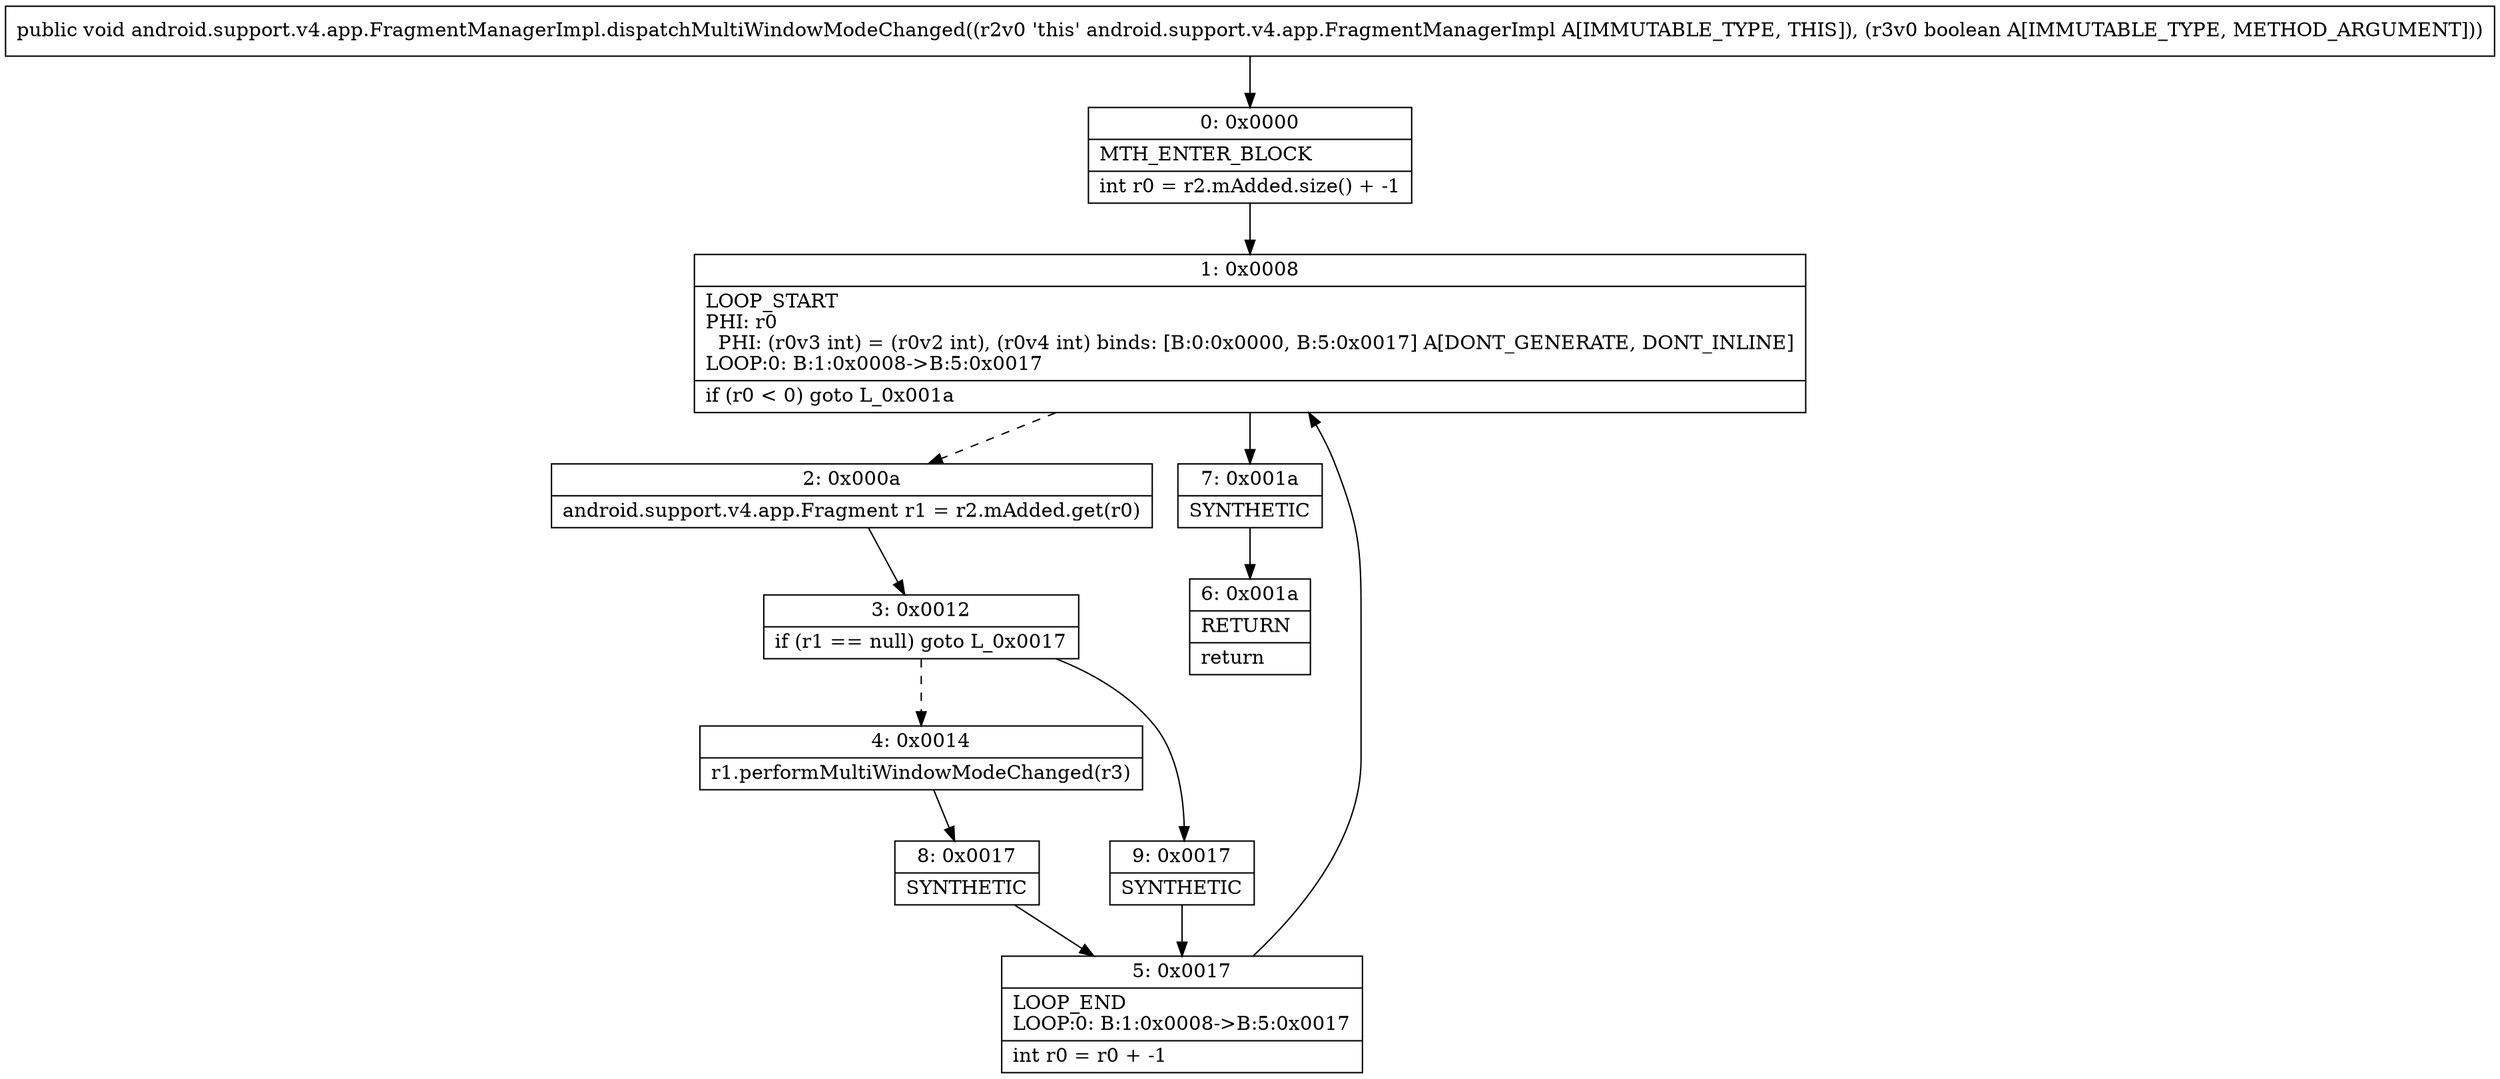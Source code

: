 digraph "CFG forandroid.support.v4.app.FragmentManagerImpl.dispatchMultiWindowModeChanged(Z)V" {
Node_0 [shape=record,label="{0\:\ 0x0000|MTH_ENTER_BLOCK\l|int r0 = r2.mAdded.size() + \-1\l}"];
Node_1 [shape=record,label="{1\:\ 0x0008|LOOP_START\lPHI: r0 \l  PHI: (r0v3 int) = (r0v2 int), (r0v4 int) binds: [B:0:0x0000, B:5:0x0017] A[DONT_GENERATE, DONT_INLINE]\lLOOP:0: B:1:0x0008\-\>B:5:0x0017\l|if (r0 \< 0) goto L_0x001a\l}"];
Node_2 [shape=record,label="{2\:\ 0x000a|android.support.v4.app.Fragment r1 = r2.mAdded.get(r0)\l}"];
Node_3 [shape=record,label="{3\:\ 0x0012|if (r1 == null) goto L_0x0017\l}"];
Node_4 [shape=record,label="{4\:\ 0x0014|r1.performMultiWindowModeChanged(r3)\l}"];
Node_5 [shape=record,label="{5\:\ 0x0017|LOOP_END\lLOOP:0: B:1:0x0008\-\>B:5:0x0017\l|int r0 = r0 + \-1\l}"];
Node_6 [shape=record,label="{6\:\ 0x001a|RETURN\l|return\l}"];
Node_7 [shape=record,label="{7\:\ 0x001a|SYNTHETIC\l}"];
Node_8 [shape=record,label="{8\:\ 0x0017|SYNTHETIC\l}"];
Node_9 [shape=record,label="{9\:\ 0x0017|SYNTHETIC\l}"];
MethodNode[shape=record,label="{public void android.support.v4.app.FragmentManagerImpl.dispatchMultiWindowModeChanged((r2v0 'this' android.support.v4.app.FragmentManagerImpl A[IMMUTABLE_TYPE, THIS]), (r3v0 boolean A[IMMUTABLE_TYPE, METHOD_ARGUMENT])) }"];
MethodNode -> Node_0;
Node_0 -> Node_1;
Node_1 -> Node_2[style=dashed];
Node_1 -> Node_7;
Node_2 -> Node_3;
Node_3 -> Node_4[style=dashed];
Node_3 -> Node_9;
Node_4 -> Node_8;
Node_5 -> Node_1;
Node_7 -> Node_6;
Node_8 -> Node_5;
Node_9 -> Node_5;
}

